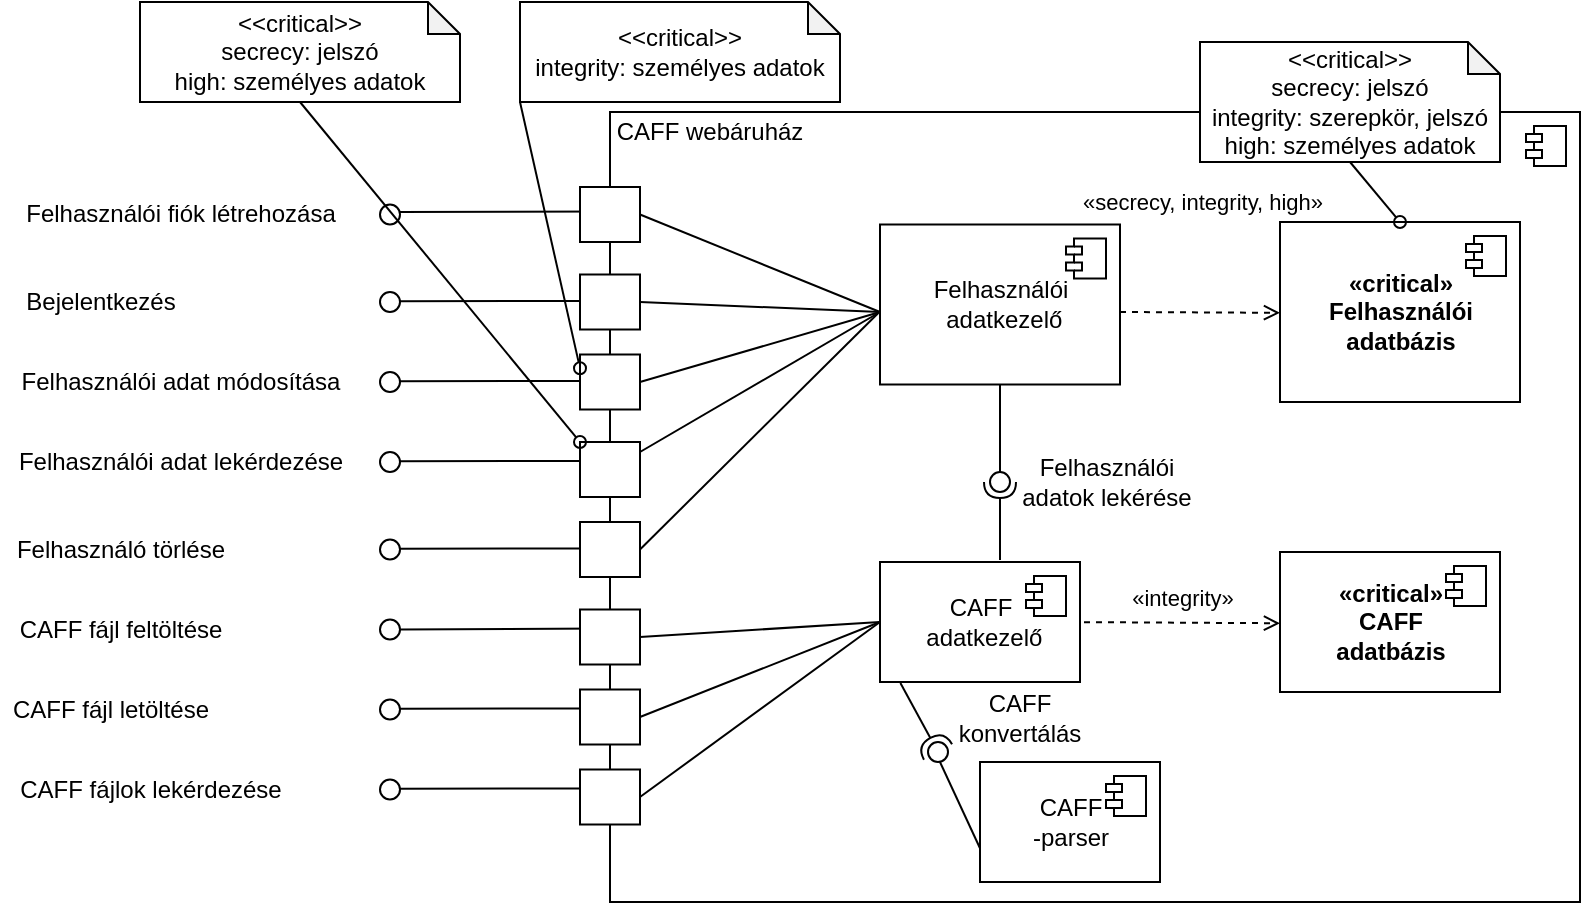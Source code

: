 <mxfile version="15.5.5" type="device"><diagram id="o6m9N1eS2aOGVe41u9jP" name="Page-1"><mxGraphModel dx="1808" dy="1717" grid="1" gridSize="10" guides="1" tooltips="1" connect="1" arrows="1" fold="1" page="1" pageScale="1" pageWidth="827" pageHeight="1169" math="0" shadow="0"><root><mxCell id="0"/><mxCell id="1" parent="0"/><mxCell id="lTvL9Bcv3uHDVhmwFT5u-25" value="" style="html=1;dropTarget=0;" vertex="1" parent="1"><mxGeometry x="245" y="45" width="485" height="395" as="geometry"/></mxCell><mxCell id="lTvL9Bcv3uHDVhmwFT5u-26" value="" style="shape=module;jettyWidth=8;jettyHeight=4;" vertex="1" parent="lTvL9Bcv3uHDVhmwFT5u-25"><mxGeometry x="1" width="20" height="20" relative="1" as="geometry"><mxPoint x="-27" y="7" as="offset"/></mxGeometry></mxCell><mxCell id="My18dLr243J0EC1B-qxL-15" value="CAFF webáruház" style="text;html=1;strokeColor=none;fillColor=none;align=center;verticalAlign=middle;whiteSpace=wrap;rounded=0;" parent="1" vertex="1"><mxGeometry x="240" y="40" width="110" height="30" as="geometry"/></mxCell><mxCell id="My18dLr243J0EC1B-qxL-16" value="Felhasználói fiók létrehozása" style="text;html=1;align=center;verticalAlign=middle;resizable=0;points=[];autosize=1;strokeColor=none;fillColor=none;" parent="1" vertex="1"><mxGeometry x="-55" y="86.25" width="170" height="20" as="geometry"/></mxCell><mxCell id="My18dLr243J0EC1B-qxL-17" value="Bejelentkezés&lt;br&gt;" style="text;html=1;align=center;verticalAlign=middle;resizable=0;points=[];autosize=1;strokeColor=none;fillColor=none;" parent="1" vertex="1"><mxGeometry x="-55" y="130" width="90" height="20" as="geometry"/></mxCell><mxCell id="My18dLr243J0EC1B-qxL-18" value="Felhasználói adat módosítása" style="text;html=1;align=center;verticalAlign=middle;resizable=0;points=[];autosize=1;strokeColor=none;fillColor=none;" parent="1" vertex="1"><mxGeometry x="-55" y="170" width="170" height="20" as="geometry"/></mxCell><mxCell id="My18dLr243J0EC1B-qxL-19" value="Felhasználói adat lekérdezése" style="text;html=1;align=center;verticalAlign=middle;resizable=0;points=[];autosize=1;strokeColor=none;fillColor=none;" parent="1" vertex="1"><mxGeometry x="-60" y="210" width="180" height="20" as="geometry"/></mxCell><mxCell id="My18dLr243J0EC1B-qxL-20" value="CAFF fájl feltöltése" style="text;html=1;align=center;verticalAlign=middle;resizable=0;points=[];autosize=1;strokeColor=none;fillColor=none;" parent="1" vertex="1"><mxGeometry x="-60" y="293.75" width="120" height="20" as="geometry"/></mxCell><mxCell id="My18dLr243J0EC1B-qxL-21" value="CAFF fájl letöltése" style="text;html=1;align=center;verticalAlign=middle;resizable=0;points=[];autosize=1;strokeColor=none;fillColor=none;" parent="1" vertex="1"><mxGeometry x="-60" y="333.75" width="110" height="20" as="geometry"/></mxCell><mxCell id="My18dLr243J0EC1B-qxL-23" value="CAFF fájlok lekérdezése&lt;br&gt;" style="text;html=1;align=center;verticalAlign=middle;resizable=0;points=[];autosize=1;strokeColor=none;fillColor=none;" parent="1" vertex="1"><mxGeometry x="-60" y="373.75" width="150" height="20" as="geometry"/></mxCell><mxCell id="My18dLr243J0EC1B-qxL-25" value="" style="endArrow=none;html=1;rounded=0;entryX=0.005;entryY=0.137;entryDx=0;entryDy=0;entryPerimeter=0;" parent="1" edge="1"><mxGeometry width="50" height="50" relative="1" as="geometry"><mxPoint x="140" y="95" as="sourcePoint"/><mxPoint x="242.25" y="94.8" as="targetPoint"/></mxGeometry></mxCell><mxCell id="My18dLr243J0EC1B-qxL-26" value="" style="endArrow=none;html=1;rounded=0;entryX=0.005;entryY=0.137;entryDx=0;entryDy=0;entryPerimeter=0;" parent="1" edge="1"><mxGeometry width="50" height="50" relative="1" as="geometry"><mxPoint x="137.8" y="139.59" as="sourcePoint"/><mxPoint x="240.0" y="139.5" as="targetPoint"/></mxGeometry></mxCell><mxCell id="My18dLr243J0EC1B-qxL-27" value="" style="endArrow=none;html=1;rounded=0;entryX=0.005;entryY=0.137;entryDx=0;entryDy=0;entryPerimeter=0;" parent="1" edge="1"><mxGeometry width="50" height="50" relative="1" as="geometry"><mxPoint x="137.8" y="179.59" as="sourcePoint"/><mxPoint x="240.0" y="179.5" as="targetPoint"/></mxGeometry></mxCell><mxCell id="My18dLr243J0EC1B-qxL-28" value="" style="endArrow=none;html=1;rounded=0;entryX=0.005;entryY=0.137;entryDx=0;entryDy=0;entryPerimeter=0;" parent="1" edge="1"><mxGeometry width="50" height="50" relative="1" as="geometry"><mxPoint x="137.8" y="219.59" as="sourcePoint"/><mxPoint x="240.0" y="219.5" as="targetPoint"/></mxGeometry></mxCell><mxCell id="My18dLr243J0EC1B-qxL-29" value="" style="endArrow=none;html=1;rounded=0;entryX=0.005;entryY=0.137;entryDx=0;entryDy=0;entryPerimeter=0;startArrow=none;" parent="1" source="My18dLr243J0EC1B-qxL-42" edge="1"><mxGeometry width="50" height="50" relative="1" as="geometry"><mxPoint x="140" y="303.34" as="sourcePoint"/><mxPoint x="242.2" y="303.25" as="targetPoint"/></mxGeometry></mxCell><mxCell id="My18dLr243J0EC1B-qxL-30" value="" style="endArrow=none;html=1;rounded=0;entryX=0.005;entryY=0.137;entryDx=0;entryDy=0;entryPerimeter=0;" parent="1" edge="1"><mxGeometry width="50" height="50" relative="1" as="geometry"><mxPoint x="140" y="343.34" as="sourcePoint"/><mxPoint x="242.2" y="343.25" as="targetPoint"/></mxGeometry></mxCell><mxCell id="My18dLr243J0EC1B-qxL-31" value="" style="endArrow=none;html=1;rounded=0;entryX=0.005;entryY=0.137;entryDx=0;entryDy=0;entryPerimeter=0;" parent="1" edge="1"><mxGeometry width="50" height="50" relative="1" as="geometry"><mxPoint x="137.8" y="383.34" as="sourcePoint"/><mxPoint x="240.0" y="383.25" as="targetPoint"/></mxGeometry></mxCell><mxCell id="My18dLr243J0EC1B-qxL-33" value="" style="ellipse;whiteSpace=wrap;html=1;" parent="1" vertex="1"><mxGeometry x="130" y="91.25" width="10" height="10" as="geometry"/></mxCell><mxCell id="My18dLr243J0EC1B-qxL-34" value="" style="ellipse;whiteSpace=wrap;html=1;" parent="1" vertex="1"><mxGeometry x="130" y="135" width="10" height="10" as="geometry"/></mxCell><mxCell id="My18dLr243J0EC1B-qxL-39" value="" style="ellipse;whiteSpace=wrap;html=1;" parent="1" vertex="1"><mxGeometry x="130" y="175" width="10" height="10" as="geometry"/></mxCell><mxCell id="My18dLr243J0EC1B-qxL-40" value="" style="ellipse;whiteSpace=wrap;html=1;" parent="1" vertex="1"><mxGeometry x="130" y="215" width="10" height="10" as="geometry"/></mxCell><mxCell id="My18dLr243J0EC1B-qxL-42" value="" style="ellipse;whiteSpace=wrap;html=1;" parent="1" vertex="1"><mxGeometry x="130" y="298.75" width="10" height="10" as="geometry"/></mxCell><mxCell id="My18dLr243J0EC1B-qxL-44" value="" style="ellipse;whiteSpace=wrap;html=1;" parent="1" vertex="1"><mxGeometry x="130" y="338.75" width="10" height="10" as="geometry"/></mxCell><mxCell id="My18dLr243J0EC1B-qxL-45" value="" style="ellipse;whiteSpace=wrap;html=1;" parent="1" vertex="1"><mxGeometry x="130" y="378.75" width="10" height="10" as="geometry"/></mxCell><mxCell id="My18dLr243J0EC1B-qxL-48" value="" style="rounded=0;whiteSpace=wrap;html=1;" parent="1" vertex="1"><mxGeometry x="230" y="82.5" width="30" height="27.5" as="geometry"/></mxCell><mxCell id="My18dLr243J0EC1B-qxL-49" value="" style="rounded=0;whiteSpace=wrap;html=1;" parent="1" vertex="1"><mxGeometry x="230" y="126.25" width="30" height="27.5" as="geometry"/></mxCell><mxCell id="My18dLr243J0EC1B-qxL-50" value="" style="rounded=0;whiteSpace=wrap;html=1;" parent="1" vertex="1"><mxGeometry x="230" y="166.25" width="30" height="27.5" as="geometry"/></mxCell><mxCell id="My18dLr243J0EC1B-qxL-51" value="" style="rounded=0;whiteSpace=wrap;html=1;" parent="1" vertex="1"><mxGeometry x="230" y="210" width="30" height="27.5" as="geometry"/></mxCell><mxCell id="My18dLr243J0EC1B-qxL-52" value="" style="rounded=0;whiteSpace=wrap;html=1;" parent="1" vertex="1"><mxGeometry x="230" y="293.75" width="30" height="27.5" as="geometry"/></mxCell><mxCell id="My18dLr243J0EC1B-qxL-55" value="" style="rounded=0;whiteSpace=wrap;html=1;" parent="1" vertex="1"><mxGeometry x="230" y="333.75" width="30" height="27.5" as="geometry"/></mxCell><mxCell id="My18dLr243J0EC1B-qxL-56" value="" style="rounded=0;whiteSpace=wrap;html=1;" parent="1" vertex="1"><mxGeometry x="230" y="373.75" width="30" height="27.5" as="geometry"/></mxCell><mxCell id="My18dLr243J0EC1B-qxL-60" value="" style="endArrow=none;html=1;rounded=0;exitX=1;exitY=0.5;exitDx=0;exitDy=0;entryX=0;entryY=0.5;entryDx=0;entryDy=0;" parent="1" source="My18dLr243J0EC1B-qxL-48" edge="1"><mxGeometry width="50" height="50" relative="1" as="geometry"><mxPoint x="320" y="260" as="sourcePoint"/><mxPoint x="380" y="145" as="targetPoint"/></mxGeometry></mxCell><mxCell id="My18dLr243J0EC1B-qxL-61" value="" style="endArrow=none;html=1;rounded=0;exitX=1;exitY=0.5;exitDx=0;exitDy=0;entryX=0;entryY=0.5;entryDx=0;entryDy=0;" parent="1" source="My18dLr243J0EC1B-qxL-49" edge="1"><mxGeometry width="50" height="50" relative="1" as="geometry"><mxPoint x="320" y="260" as="sourcePoint"/><mxPoint x="380" y="145" as="targetPoint"/></mxGeometry></mxCell><mxCell id="My18dLr243J0EC1B-qxL-62" value="" style="endArrow=none;html=1;rounded=0;exitX=1;exitY=0.5;exitDx=0;exitDy=0;entryX=0;entryY=0.5;entryDx=0;entryDy=0;" parent="1" source="My18dLr243J0EC1B-qxL-50" edge="1"><mxGeometry width="50" height="50" relative="1" as="geometry"><mxPoint x="320" y="260" as="sourcePoint"/><mxPoint x="380" y="145" as="targetPoint"/></mxGeometry></mxCell><mxCell id="My18dLr243J0EC1B-qxL-63" value="" style="endArrow=none;html=1;rounded=0;entryX=0;entryY=0.5;entryDx=0;entryDy=0;" parent="1" source="My18dLr243J0EC1B-qxL-51" edge="1"><mxGeometry width="50" height="50" relative="1" as="geometry"><mxPoint x="320" y="260" as="sourcePoint"/><mxPoint x="380" y="145" as="targetPoint"/></mxGeometry></mxCell><mxCell id="My18dLr243J0EC1B-qxL-65" value="" style="endArrow=none;html=1;rounded=0;exitX=1;exitY=0.5;exitDx=0;exitDy=0;entryX=0;entryY=0.5;entryDx=0;entryDy=0;" parent="1" source="My18dLr243J0EC1B-qxL-52" edge="1"><mxGeometry width="50" height="50" relative="1" as="geometry"><mxPoint x="320" y="290" as="sourcePoint"/><mxPoint x="380" y="300" as="targetPoint"/></mxGeometry></mxCell><mxCell id="My18dLr243J0EC1B-qxL-66" value="" style="endArrow=none;html=1;rounded=0;exitX=1;exitY=0.5;exitDx=0;exitDy=0;" parent="1" source="My18dLr243J0EC1B-qxL-55" edge="1"><mxGeometry width="50" height="50" relative="1" as="geometry"><mxPoint x="320" y="290" as="sourcePoint"/><mxPoint x="380" y="300" as="targetPoint"/></mxGeometry></mxCell><mxCell id="My18dLr243J0EC1B-qxL-67" value="" style="endArrow=none;html=1;rounded=0;exitX=1;exitY=0.5;exitDx=0;exitDy=0;" parent="1" source="My18dLr243J0EC1B-qxL-56" edge="1"><mxGeometry width="50" height="50" relative="1" as="geometry"><mxPoint x="320" y="290" as="sourcePoint"/><mxPoint x="380" y="300" as="targetPoint"/></mxGeometry></mxCell><mxCell id="My18dLr243J0EC1B-qxL-71" value="" style="endArrow=open;html=1;rounded=0;exitX=1;exitY=0.5;exitDx=0;exitDy=0;dashed=1;endFill=0;" parent="1" edge="1"><mxGeometry width="50" height="50" relative="1" as="geometry"><mxPoint x="500" y="145" as="sourcePoint"/><mxPoint x="580" y="145.4" as="targetPoint"/></mxGeometry></mxCell><mxCell id="My18dLr243J0EC1B-qxL-79" value="" style="endArrow=open;html=1;rounded=0;dashed=1;exitX=1;exitY=0.5;exitDx=0;exitDy=0;entryX=0;entryY=0.5;entryDx=0;entryDy=0;endFill=0;" parent="1" edge="1"><mxGeometry width="50" height="50" relative="1" as="geometry"><mxPoint x="470" y="300" as="sourcePoint"/><mxPoint x="580" y="300.625" as="targetPoint"/></mxGeometry></mxCell><mxCell id="My18dLr243J0EC1B-qxL-82" value="" style="endArrow=none;html=1;rounded=0;exitX=0.75;exitY=1;exitDx=0;exitDy=0;" parent="1" edge="1"><mxGeometry width="50" height="50" relative="1" as="geometry"><mxPoint x="430" y="413.125" as="sourcePoint"/><mxPoint x="410" y="370" as="targetPoint"/></mxGeometry></mxCell><mxCell id="lTvL9Bcv3uHDVhmwFT5u-6" value="CAFF konvertálás" style="text;html=1;strokeColor=none;fillColor=none;align=center;verticalAlign=middle;whiteSpace=wrap;rounded=0;" vertex="1" parent="1"><mxGeometry x="420" y="337.5" width="60" height="20" as="geometry"/></mxCell><mxCell id="lTvL9Bcv3uHDVhmwFT5u-8" value="«secrecy, integrity, high»" style="edgeLabel;html=1;align=center;verticalAlign=middle;resizable=0;points=[];" vertex="1" connectable="0" parent="1"><mxGeometry x="539.999" y="91.253" as="geometry"><mxPoint x="1" y="-2" as="offset"/></mxGeometry></mxCell><mxCell id="lTvL9Bcv3uHDVhmwFT5u-13" value="CAFF&lt;br&gt;-parser" style="html=1;dropTarget=0;labelPosition=center;verticalLabelPosition=middle;align=center;verticalAlign=middle;" vertex="1" parent="1"><mxGeometry x="430" y="370" width="90" height="60" as="geometry"/></mxCell><mxCell id="lTvL9Bcv3uHDVhmwFT5u-14" value="" style="shape=module;jettyWidth=8;jettyHeight=4;" vertex="1" parent="lTvL9Bcv3uHDVhmwFT5u-13"><mxGeometry x="1" width="20" height="20" relative="1" as="geometry"><mxPoint x="-27" y="7" as="offset"/></mxGeometry></mxCell><mxCell id="lTvL9Bcv3uHDVhmwFT5u-15" value="&lt;b&gt;«critical»&lt;br&gt;CAFF&lt;br&gt;adatbázis&lt;/b&gt;" style="html=1;dropTarget=0;labelPosition=center;verticalLabelPosition=middle;align=center;verticalAlign=middle;" vertex="1" parent="1"><mxGeometry x="580" y="265" width="110" height="70" as="geometry"/></mxCell><mxCell id="lTvL9Bcv3uHDVhmwFT5u-16" value="" style="shape=module;jettyWidth=8;jettyHeight=4;" vertex="1" parent="lTvL9Bcv3uHDVhmwFT5u-15"><mxGeometry x="1" width="20" height="20" relative="1" as="geometry"><mxPoint x="-27" y="7" as="offset"/></mxGeometry></mxCell><mxCell id="lTvL9Bcv3uHDVhmwFT5u-17" value="&lt;b&gt;«critical»&lt;br&gt;Felhasználói&lt;br&gt;adatbázis&lt;/b&gt;" style="html=1;dropTarget=0;labelPosition=center;verticalLabelPosition=middle;align=center;verticalAlign=middle;" vertex="1" parent="1"><mxGeometry x="580" y="100" width="120" height="90" as="geometry"/></mxCell><mxCell id="lTvL9Bcv3uHDVhmwFT5u-18" value="" style="shape=module;jettyWidth=8;jettyHeight=4;" vertex="1" parent="lTvL9Bcv3uHDVhmwFT5u-17"><mxGeometry x="1" width="20" height="20" relative="1" as="geometry"><mxPoint x="-27" y="7" as="offset"/></mxGeometry></mxCell><mxCell id="lTvL9Bcv3uHDVhmwFT5u-19" value="&lt;span&gt;Felhasználói&lt;br&gt;&amp;nbsp;adatkezelő&lt;/span&gt;" style="html=1;dropTarget=0;labelPosition=center;verticalLabelPosition=middle;align=center;verticalAlign=middle;" vertex="1" parent="1"><mxGeometry x="380" y="101.25" width="120" height="80" as="geometry"/></mxCell><mxCell id="lTvL9Bcv3uHDVhmwFT5u-20" value="" style="shape=module;jettyWidth=8;jettyHeight=4;" vertex="1" parent="lTvL9Bcv3uHDVhmwFT5u-19"><mxGeometry x="1" width="20" height="20" relative="1" as="geometry"><mxPoint x="-27" y="7" as="offset"/></mxGeometry></mxCell><mxCell id="lTvL9Bcv3uHDVhmwFT5u-23" value="&lt;span&gt;CAFF&lt;br&gt;&amp;nbsp;adatkezelő&lt;/span&gt;" style="html=1;dropTarget=0;labelPosition=center;verticalLabelPosition=middle;align=center;verticalAlign=middle;" vertex="1" parent="1"><mxGeometry x="380" y="270" width="100" height="60" as="geometry"/></mxCell><mxCell id="lTvL9Bcv3uHDVhmwFT5u-24" value="" style="shape=module;jettyWidth=8;jettyHeight=4;" vertex="1" parent="lTvL9Bcv3uHDVhmwFT5u-23"><mxGeometry x="1" width="20" height="20" relative="1" as="geometry"><mxPoint x="-27" y="7" as="offset"/></mxGeometry></mxCell><mxCell id="lTvL9Bcv3uHDVhmwFT5u-30" style="rounded=0;orthogonalLoop=1;jettySize=auto;html=1;exitX=0.5;exitY=1;exitDx=0;exitDy=0;exitPerimeter=0;entryX=0.5;entryY=0;entryDx=0;entryDy=0;endArrow=oval;endFill=0;" edge="1" parent="1" source="lTvL9Bcv3uHDVhmwFT5u-29" target="lTvL9Bcv3uHDVhmwFT5u-17"><mxGeometry relative="1" as="geometry"/></mxCell><mxCell id="lTvL9Bcv3uHDVhmwFT5u-29" value="&amp;lt;&amp;lt;critical&amp;gt;&amp;gt;&lt;br&gt;secrecy: jelszó&lt;br&gt;integrity: szerepkör, jelszó&lt;br&gt;high: személyes adatok" style="shape=note;whiteSpace=wrap;html=1;backgroundOutline=1;darkOpacity=0.05;size=16;" vertex="1" parent="1"><mxGeometry x="540" y="10" width="150" height="60" as="geometry"/></mxCell><mxCell id="lTvL9Bcv3uHDVhmwFT5u-32" value="«integrity»" style="edgeLabel;html=1;align=center;verticalAlign=middle;resizable=0;points=[];" vertex="1" connectable="0" parent="1"><mxGeometry x="529.999" y="290.003" as="geometry"><mxPoint x="1" y="-2" as="offset"/></mxGeometry></mxCell><mxCell id="lTvL9Bcv3uHDVhmwFT5u-34" style="edgeStyle=none;rounded=0;orthogonalLoop=1;jettySize=auto;html=1;exitX=0.5;exitY=1;exitDx=0;exitDy=0;exitPerimeter=0;entryX=0;entryY=0;entryDx=0;entryDy=0;endArrow=oval;endFill=0;" edge="1" parent="1" source="lTvL9Bcv3uHDVhmwFT5u-33" target="My18dLr243J0EC1B-qxL-51"><mxGeometry relative="1" as="geometry"/></mxCell><mxCell id="lTvL9Bcv3uHDVhmwFT5u-33" value="&amp;lt;&amp;lt;critical&amp;gt;&amp;gt;&lt;br&gt;secrecy: jelszó&lt;br&gt;high: személyes adatok" style="shape=note;whiteSpace=wrap;html=1;backgroundOutline=1;darkOpacity=0.05;size=16;" vertex="1" parent="1"><mxGeometry x="10" y="-10" width="160" height="50" as="geometry"/></mxCell><mxCell id="lTvL9Bcv3uHDVhmwFT5u-36" style="edgeStyle=none;rounded=0;orthogonalLoop=1;jettySize=auto;html=1;exitX=0;exitY=1;exitDx=0;exitDy=0;exitPerimeter=0;entryX=0;entryY=0.25;entryDx=0;entryDy=0;endArrow=oval;endFill=0;" edge="1" parent="1" source="lTvL9Bcv3uHDVhmwFT5u-35" target="My18dLr243J0EC1B-qxL-50"><mxGeometry relative="1" as="geometry"/></mxCell><mxCell id="lTvL9Bcv3uHDVhmwFT5u-35" value="&amp;lt;&amp;lt;critical&amp;gt;&amp;gt;&lt;br&gt;integrity: személyes adatok" style="shape=note;whiteSpace=wrap;html=1;backgroundOutline=1;darkOpacity=0.05;size=16;" vertex="1" parent="1"><mxGeometry x="200" y="-10" width="160" height="50" as="geometry"/></mxCell><mxCell id="lTvL9Bcv3uHDVhmwFT5u-37" value="" style="rounded=0;orthogonalLoop=1;jettySize=auto;html=1;endArrow=none;endFill=0;sketch=0;sourcePerimeterSpacing=0;targetPerimeterSpacing=0;exitX=0.5;exitY=1;exitDx=0;exitDy=0;" edge="1" target="lTvL9Bcv3uHDVhmwFT5u-39" parent="1" source="lTvL9Bcv3uHDVhmwFT5u-19"><mxGeometry relative="1" as="geometry"><mxPoint x="420" y="230" as="sourcePoint"/></mxGeometry></mxCell><mxCell id="lTvL9Bcv3uHDVhmwFT5u-38" value="" style="rounded=0;orthogonalLoop=1;jettySize=auto;html=1;endArrow=halfCircle;endFill=0;entryX=0.5;entryY=0.5;endSize=6;strokeWidth=1;sketch=0;exitX=0.6;exitY=-0.017;exitDx=0;exitDy=0;exitPerimeter=0;" edge="1" target="lTvL9Bcv3uHDVhmwFT5u-39" parent="1" source="lTvL9Bcv3uHDVhmwFT5u-23"><mxGeometry relative="1" as="geometry"><mxPoint x="460" y="230" as="sourcePoint"/></mxGeometry></mxCell><mxCell id="lTvL9Bcv3uHDVhmwFT5u-39" value="" style="ellipse;whiteSpace=wrap;html=1;align=center;aspect=fixed;resizable=0;points=[];outlineConnect=0;sketch=0;" vertex="1" parent="1"><mxGeometry x="435" y="225" width="10" height="10" as="geometry"/></mxCell><mxCell id="lTvL9Bcv3uHDVhmwFT5u-41" value="" style="ellipse;whiteSpace=wrap;html=1;align=center;aspect=fixed;resizable=0;points=[];outlineConnect=0;sketch=0;" vertex="1" parent="1"><mxGeometry x="404" y="360" width="10" height="10" as="geometry"/></mxCell><mxCell id="lTvL9Bcv3uHDVhmwFT5u-42" value="" style="rounded=0;orthogonalLoop=1;jettySize=auto;html=1;endArrow=halfCircle;endFill=0;endSize=6;strokeWidth=1;sketch=0;exitX=0.102;exitY=1.009;exitDx=0;exitDy=0;exitPerimeter=0;" edge="1" parent="1" source="lTvL9Bcv3uHDVhmwFT5u-23"><mxGeometry relative="1" as="geometry"><mxPoint x="380" y="383.98" as="sourcePoint"/><mxPoint x="409" y="365" as="targetPoint"/></mxGeometry></mxCell><mxCell id="lTvL9Bcv3uHDVhmwFT5u-43" value="Felhasználói adatok lekérése" style="text;html=1;strokeColor=none;fillColor=none;align=center;verticalAlign=middle;whiteSpace=wrap;rounded=0;" vertex="1" parent="1"><mxGeometry x="447" y="215" width="93" height="30" as="geometry"/></mxCell><mxCell id="lTvL9Bcv3uHDVhmwFT5u-49" value="" style="endArrow=none;html=1;rounded=0;entryX=0.005;entryY=0.137;entryDx=0;entryDy=0;entryPerimeter=0;" edge="1" parent="1"><mxGeometry width="50" height="50" relative="1" as="geometry"><mxPoint x="137.8" y="263.34" as="sourcePoint"/><mxPoint x="240" y="263.25" as="targetPoint"/></mxGeometry></mxCell><mxCell id="lTvL9Bcv3uHDVhmwFT5u-45" value="" style="rounded=0;whiteSpace=wrap;html=1;" vertex="1" parent="1"><mxGeometry x="230" y="250" width="30" height="27.5" as="geometry"/></mxCell><mxCell id="lTvL9Bcv3uHDVhmwFT5u-50" value="" style="ellipse;whiteSpace=wrap;html=1;" vertex="1" parent="1"><mxGeometry x="130" y="258.75" width="10" height="10" as="geometry"/></mxCell><mxCell id="lTvL9Bcv3uHDVhmwFT5u-51" value="Felhasználó törlése" style="text;html=1;align=center;verticalAlign=middle;resizable=0;points=[];autosize=1;strokeColor=none;fillColor=none;" vertex="1" parent="1"><mxGeometry x="-60" y="253.75" width="120" height="20" as="geometry"/></mxCell><mxCell id="lTvL9Bcv3uHDVhmwFT5u-52" value="" style="endArrow=none;html=1;rounded=0;exitX=1;exitY=0.5;exitDx=0;exitDy=0;entryX=-0.009;entryY=0.556;entryDx=0;entryDy=0;entryPerimeter=0;" edge="1" parent="1" source="lTvL9Bcv3uHDVhmwFT5u-45" target="lTvL9Bcv3uHDVhmwFT5u-19"><mxGeometry width="50" height="50" relative="1" as="geometry"><mxPoint x="270" y="251.25" as="sourcePoint"/><mxPoint x="380" y="140" as="targetPoint"/></mxGeometry></mxCell></root></mxGraphModel></diagram></mxfile>
